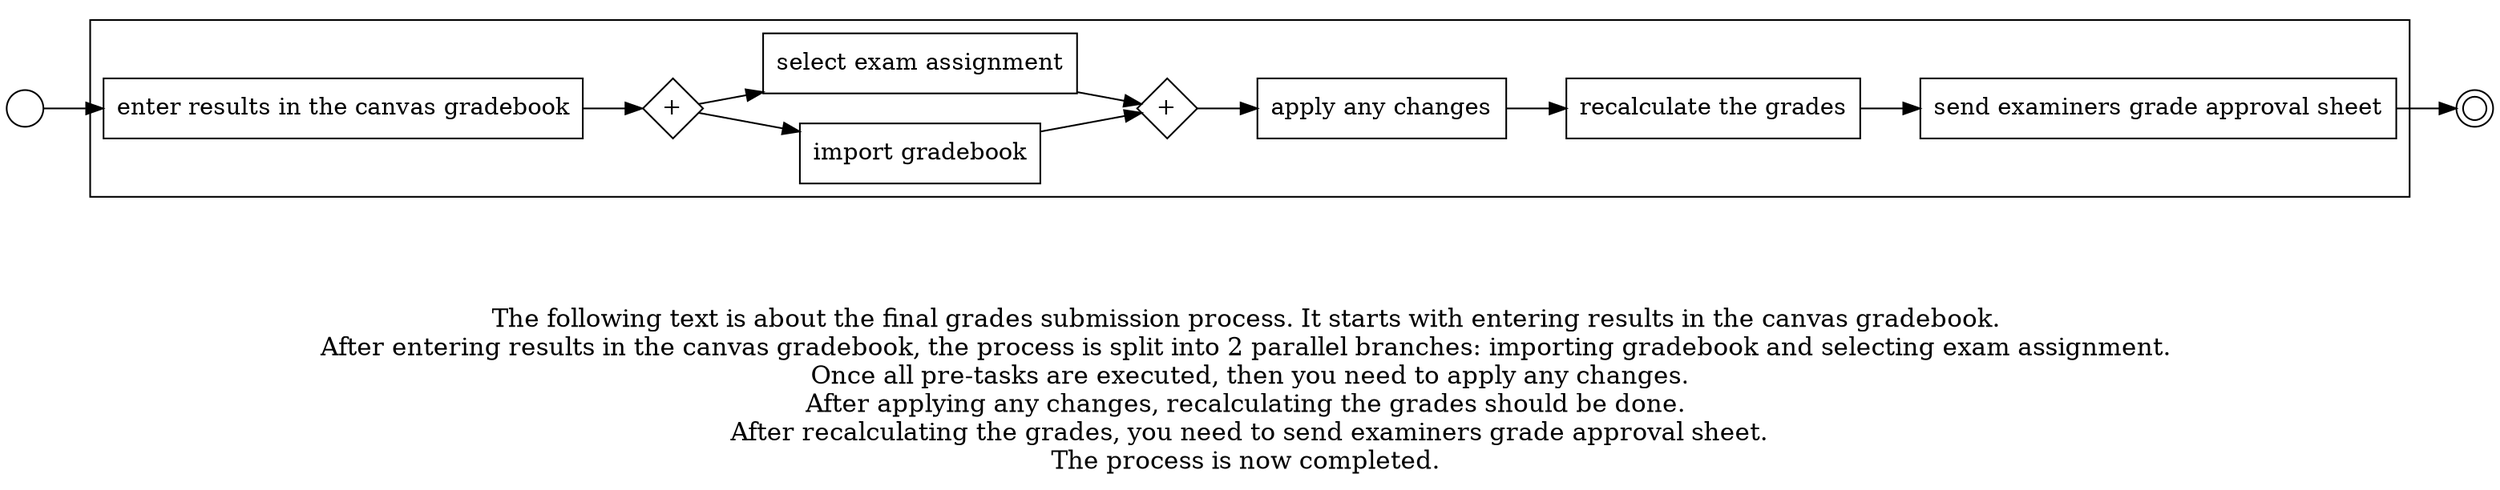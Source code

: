 digraph "final grades submission process_151" {
	graph [rankdir=LR]
	START_NODE [label="" shape=circle width=0.3]
	subgraph CLUSTER_0 {
		"enter results in the canvas gradebook" [shape=box]
		"AND_SPLIT--2. Apply special grades or criteria_Q8AJ" [label="+" fixedsize=true shape=diamond width=0.5]
		"enter results in the canvas gradebook" -> "AND_SPLIT--2. Apply special grades or criteria_Q8AJ"
		"import gradebook" [shape=box]
		"AND_SPLIT--2. Apply special grades or criteria_Q8AJ" -> "import gradebook"
		"select exam assignment" [shape=box]
		"AND_SPLIT--2. Apply special grades or criteria_Q8AJ" -> "select exam assignment"
		"AND_JOIN--2. Apply special grades or criteria_Q8AJ" [label="+" fixedsize=true shape=diamond width=0.5]
		"import gradebook" -> "AND_JOIN--2. Apply special grades or criteria_Q8AJ"
		"select exam assignment" -> "AND_JOIN--2. Apply special grades or criteria_Q8AJ"
		"apply any changes" [shape=box]
		"AND_JOIN--2. Apply special grades or criteria_Q8AJ" -> "apply any changes"
		"recalculate the grades" [shape=box]
		"apply any changes" -> "recalculate the grades"
		"send examiners grade approval sheet" [shape=box]
		"recalculate the grades" -> "send examiners grade approval sheet"
	}
	START_NODE -> "enter results in the canvas gradebook"
	END_NODE [label="" shape=doublecircle width=0.2]
	"send examiners grade approval sheet" -> END_NODE
	fontsize=15 label="\n\n
The following text is about the final grades submission process. It starts with entering results in the canvas gradebook. 
After entering results in the canvas gradebook, the process is split into 2 parallel branches: importing gradebook and selecting exam assignment. 
Once all pre-tasks are executed, then you need to apply any changes.
After applying any changes, recalculating the grades should be done. 
After recalculating the grades, you need to send examiners grade approval sheet.
The process is now completed. 
"
}
